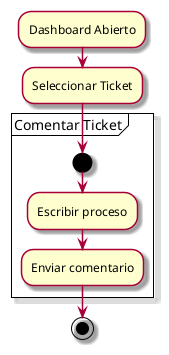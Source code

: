 @startuml CDU ComentarTicket
skin rose
:Dashboard Abierto;
:Seleccionar Ticket;
partition "Comentar Ticket" {
  start 
    :Escribir proceso;
    :Enviar comentario;
}
stop
@enduml